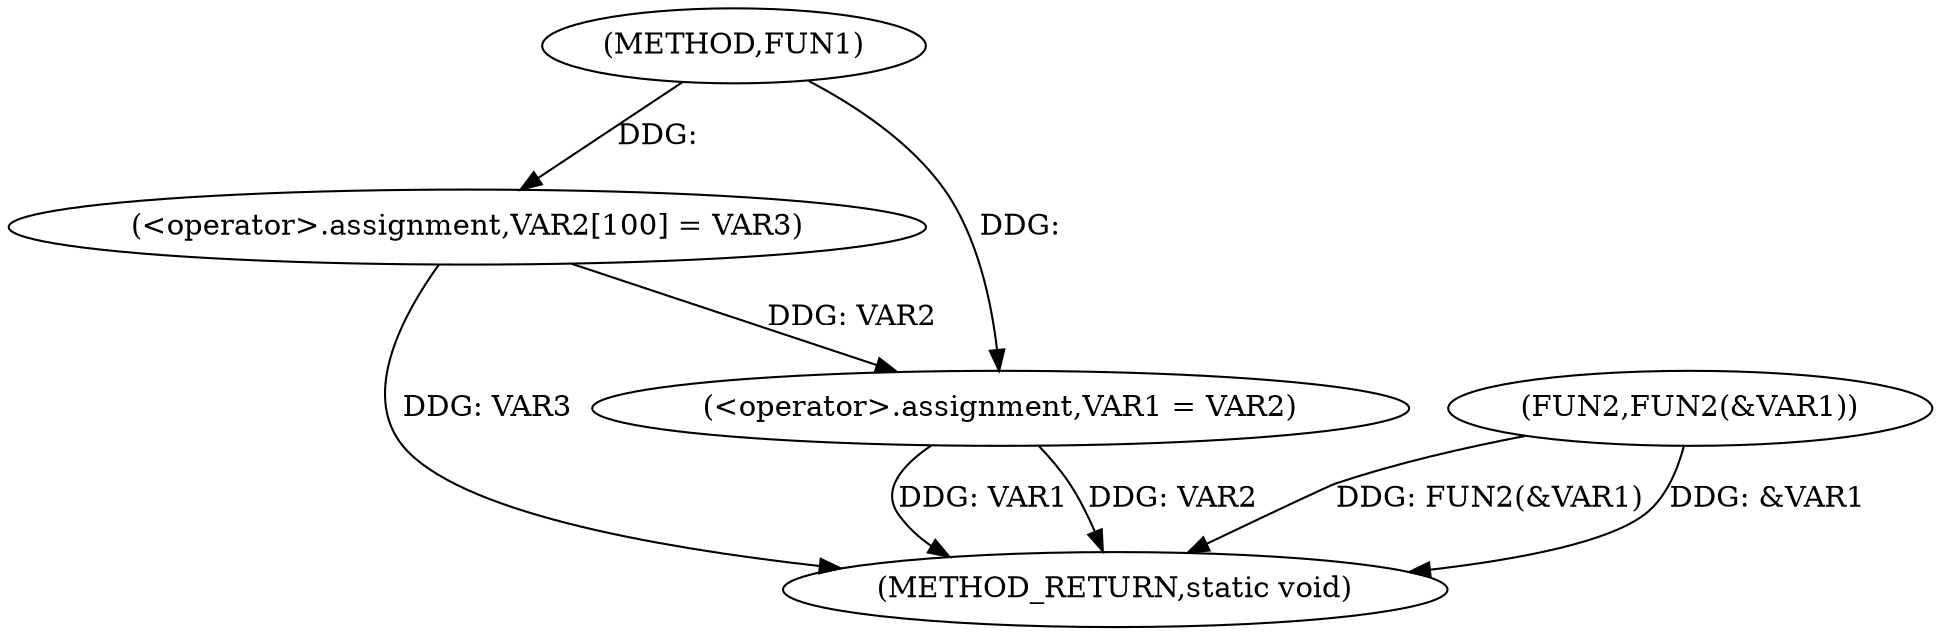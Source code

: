digraph FUN1 {  
"1000100" [label = "(METHOD,FUN1)" ]
"1000113" [label = "(METHOD_RETURN,static void)" ]
"1000104" [label = "(<operator>.assignment,VAR2[100] = VAR3)" ]
"1000107" [label = "(<operator>.assignment,VAR1 = VAR2)" ]
"1000110" [label = "(FUN2,FUN2(&VAR1))" ]
  "1000107" -> "1000113"  [ label = "DDG: VAR1"] 
  "1000110" -> "1000113"  [ label = "DDG: FUN2(&VAR1)"] 
  "1000110" -> "1000113"  [ label = "DDG: &VAR1"] 
  "1000104" -> "1000113"  [ label = "DDG: VAR3"] 
  "1000107" -> "1000113"  [ label = "DDG: VAR2"] 
  "1000100" -> "1000104"  [ label = "DDG: "] 
  "1000104" -> "1000107"  [ label = "DDG: VAR2"] 
  "1000100" -> "1000107"  [ label = "DDG: "] 
}

